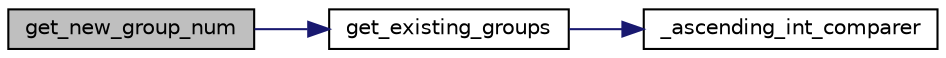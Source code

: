 digraph "get_new_group_num"
{
 // LATEX_PDF_SIZE
  edge [fontname="Helvetica",fontsize="10",labelfontname="Helvetica",labelfontsize="10"];
  node [fontname="Helvetica",fontsize="10",shape=record];
  rankdir="LR";
  Node1 [label="get_new_group_num",height=0.2,width=0.4,color="black", fillcolor="grey75", style="filled", fontcolor="black",tooltip="Function to identify the next sequential integer that does not identify a group that currently has me..."];
  Node1 -> Node2 [color="midnightblue",fontsize="10",style="solid",fontname="Helvetica"];
  Node2 [label="get_existing_groups",height=0.2,width=0.4,color="black", fillcolor="white", style="filled",URL="$group__getters.html#ga9e5a5fb63d74d84617d91d4ae9acf1ee",tooltip="Identify every group number that currently has members."];
  Node2 -> Node3 [color="midnightblue",fontsize="10",style="solid",fontname="Helvetica"];
  Node3 [label="_ascending_int_comparer",height=0.2,width=0.4,color="black", fillcolor="white", style="filled",URL="$group__supporters.html#gadae2e9f7e1061cb20426ba2333b7629b",tooltip="Comparator function for qsort."];
}

